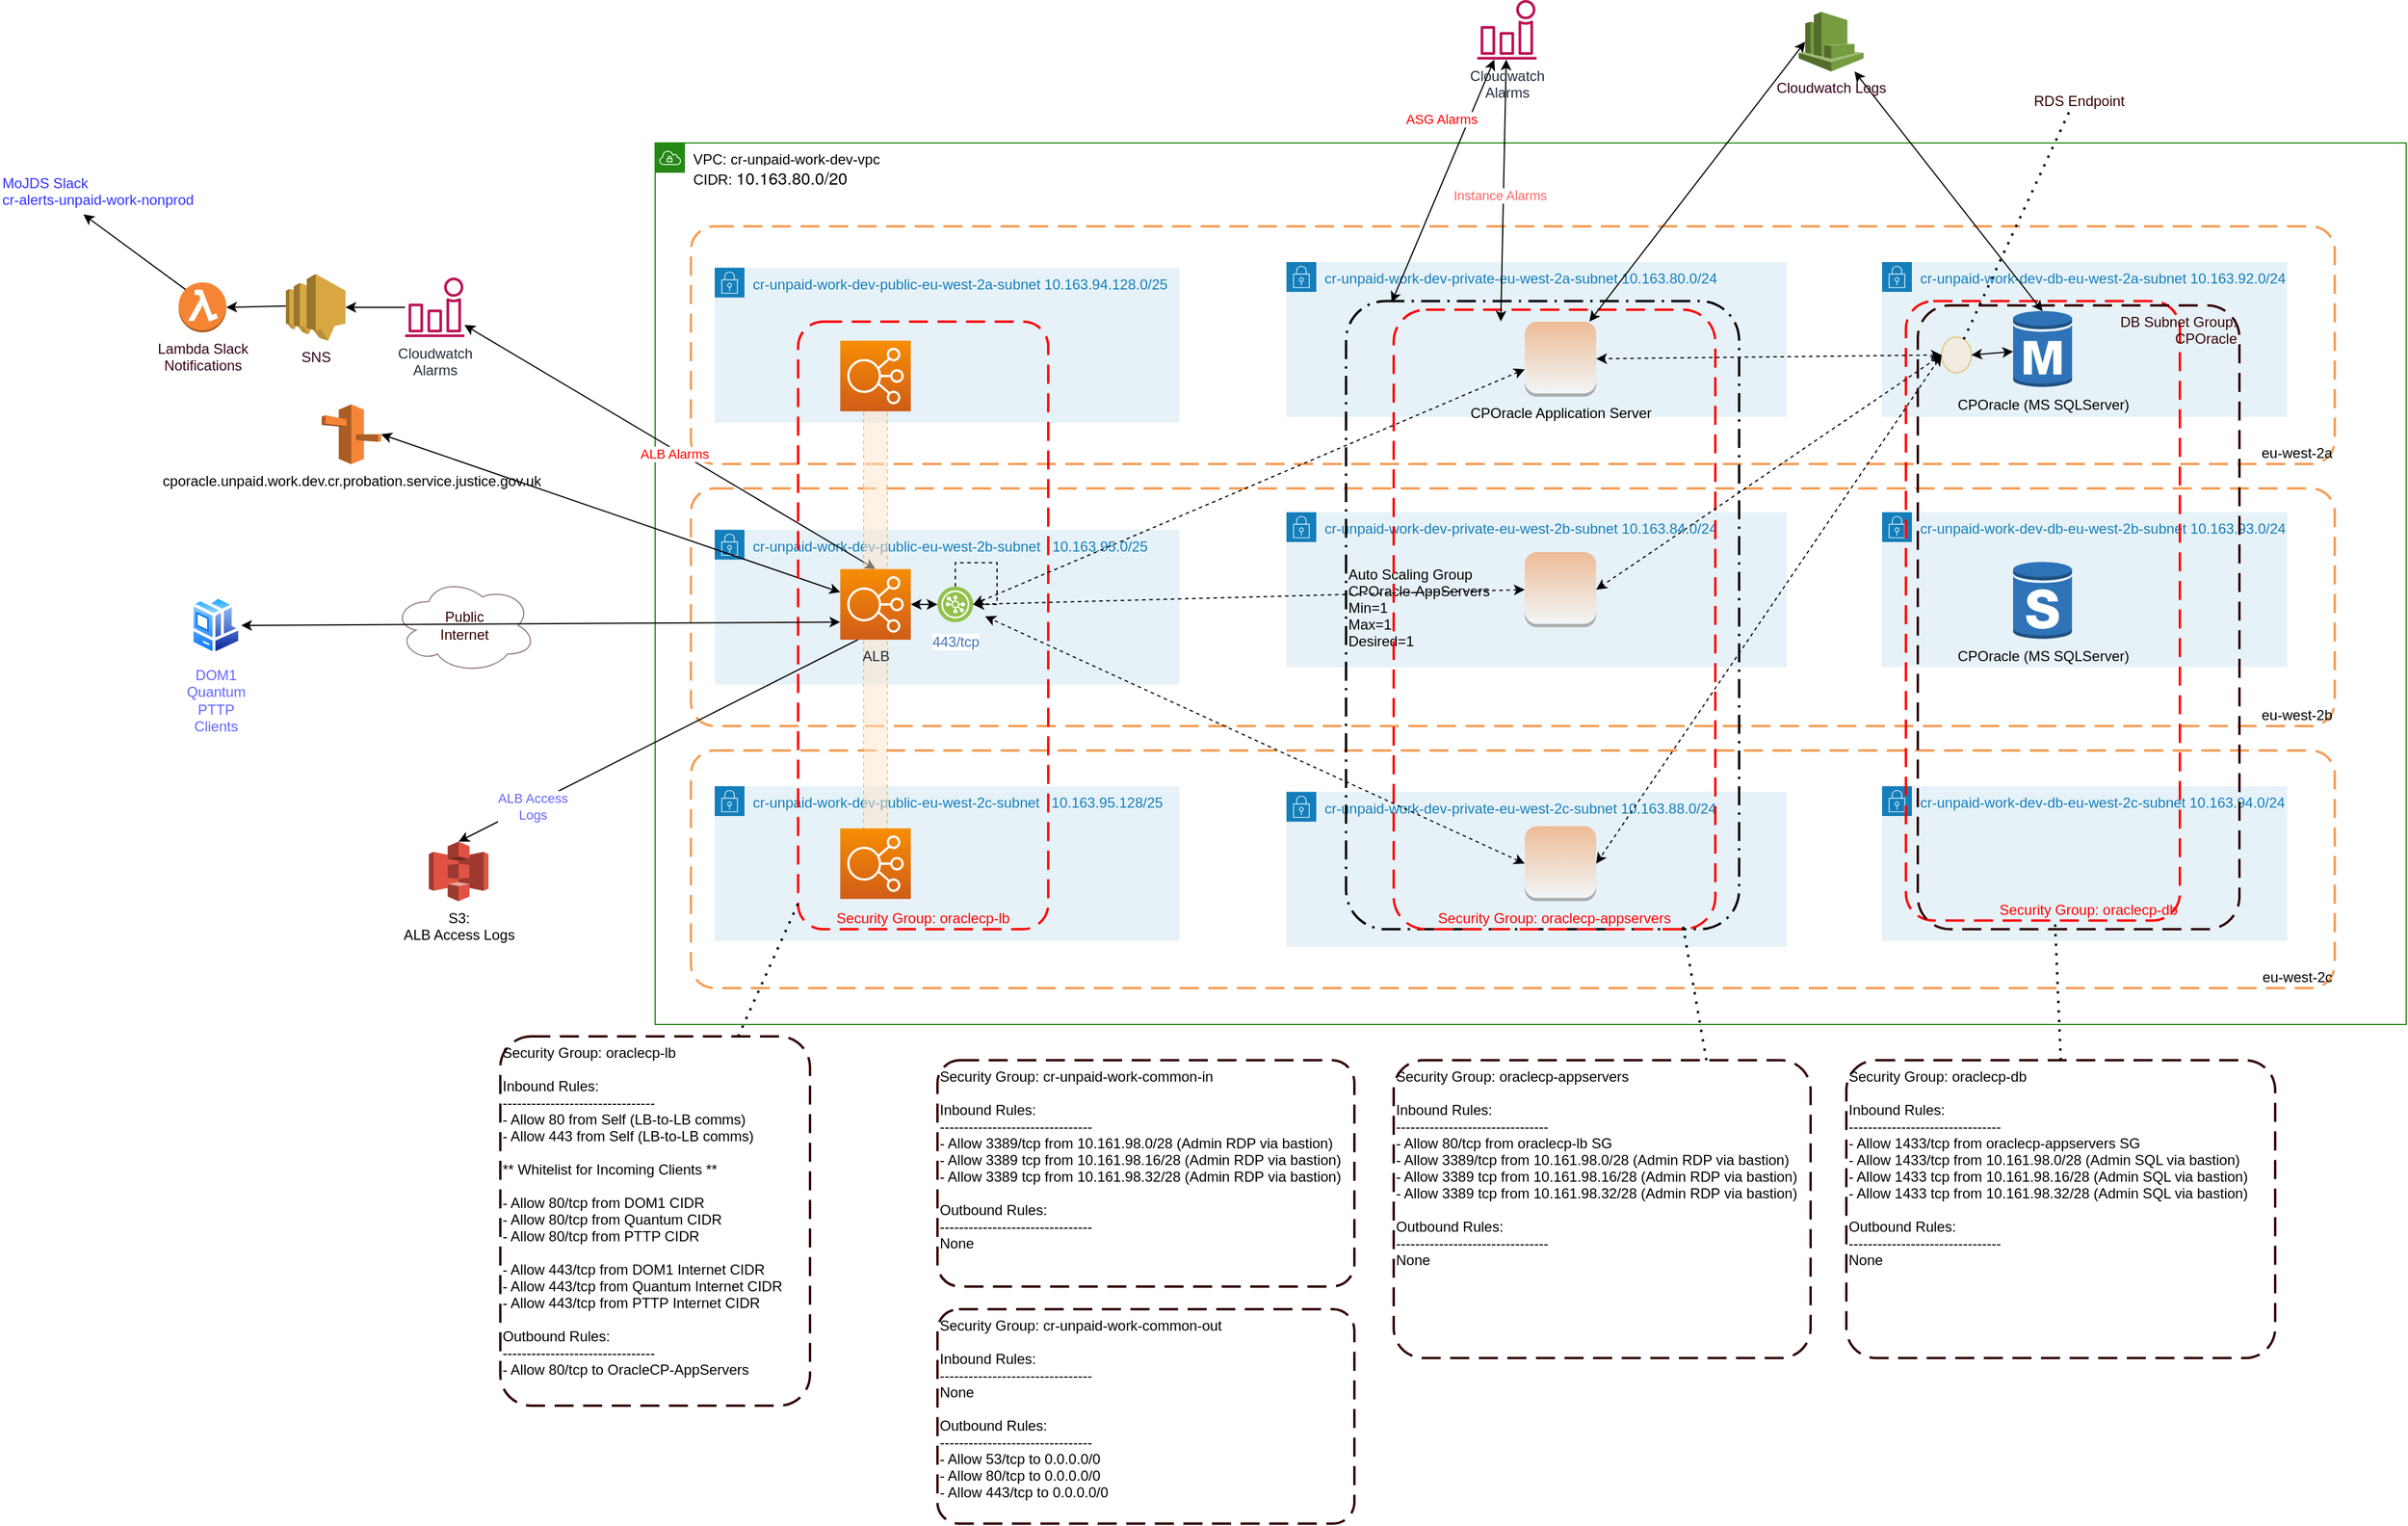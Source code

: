 <mxfile version="14.5.1" type="device"><diagram id="d1ab7348-05c3-a1e3-ca4d-12c340fd6b49" name="Page-1"><mxGraphModel dx="2066" dy="1220" grid="1" gridSize="10" guides="1" tooltips="1" connect="1" arrows="1" fold="1" page="1" pageScale="1" pageWidth="1654" pageHeight="1169" background="#ffffff" math="0" shadow="0"><root><mxCell id="0"/><mxCell id="1" parent="0"/><mxCell id="NKW3kNGqpqoFIjATaPvK-167" value="&lt;font color=&quot;#000000&quot;&gt;VPC: cr-unpaid-work-dev-vpc &lt;br&gt;CIDR:&amp;nbsp;&lt;span style=&quot;font-family: &amp;#34;amazon ember&amp;#34; , &amp;#34;helvetica neue&amp;#34; , &amp;#34;roboto&amp;#34; , &amp;#34;arial&amp;#34; , sans-serif ; font-size: 14px ; background-color: rgb(255 , 255 , 255)&quot;&gt;10.163.80.0/20&lt;/span&gt;&lt;/font&gt;" style="points=[[0,0],[0.25,0],[0.5,0],[0.75,0],[1,0],[1,0.25],[1,0.5],[1,0.75],[1,1],[0.75,1],[0.5,1],[0.25,1],[0,1],[0,0.75],[0,0.5],[0,0.25]];outlineConnect=0;gradientColor=none;html=1;whiteSpace=wrap;fontSize=12;fontStyle=0;shape=mxgraph.aws4.group;grIcon=mxgraph.aws4.group_vpc;strokeColor=#248814;fillColor=none;verticalAlign=top;align=left;spacingLeft=30;fontColor=#AAB7B8;dashed=0;" parent="1" vertex="1"><mxGeometry x="590" y="190" width="1470" height="740" as="geometry"/></mxCell><mxCell id="NKW3kNGqpqoFIjATaPvK-163" value="eu-west-2a" style="rounded=1;arcSize=10;dashed=1;strokeColor=#F59D56;fillColor=none;gradientColor=none;dashPattern=8 4;strokeWidth=2;verticalAlign=bottom;align=right;" parent="1" vertex="1"><mxGeometry x="620" y="260" width="1380" height="199.5" as="geometry"/></mxCell><mxCell id="NKW3kNGqpqoFIjATaPvK-164" value="eu-west-2b" style="rounded=1;arcSize=10;dashed=1;strokeColor=#F59D56;fillColor=none;gradientColor=none;dashPattern=8 4;strokeWidth=2;verticalAlign=bottom;align=right;" parent="1" vertex="1"><mxGeometry x="620" y="480" width="1380" height="199.5" as="geometry"/></mxCell><mxCell id="NKW3kNGqpqoFIjATaPvK-165" value="eu-west-2c" style="rounded=1;arcSize=10;dashed=1;strokeColor=#F59D56;fillColor=none;gradientColor=none;dashPattern=8 4;strokeWidth=2;verticalAlign=bottom;align=right;" parent="1" vertex="1"><mxGeometry x="620" y="700" width="1380" height="199.5" as="geometry"/></mxCell><mxCell id="NKW3kNGqpqoFIjATaPvK-166" value="cr-unpaid-work-dev-private-eu-west-2a-subnet&amp;nbsp;10.163.80.0/24&lt;br&gt;&amp;nbsp;" style="points=[[0,0],[0.25,0],[0.5,0],[0.75,0],[1,0],[1,0.25],[1,0.5],[1,0.75],[1,1],[0.75,1],[0.5,1],[0.25,1],[0,1],[0,0.75],[0,0.5],[0,0.25]];outlineConnect=0;gradientColor=none;html=1;whiteSpace=wrap;fontSize=12;fontStyle=0;shape=mxgraph.aws4.group;grIcon=mxgraph.aws4.group_security_group;grStroke=0;strokeColor=#147EBA;fillColor=#E6F2F8;verticalAlign=top;align=left;spacingLeft=30;fontColor=#147EBA;dashed=0;" parent="1" vertex="1"><mxGeometry x="1120" y="290" width="420" height="130" as="geometry"/></mxCell><mxCell id="NKW3kNGqpqoFIjATaPvK-168" value="cr-unpaid-work-dev-private-eu-west-2b-subnet&amp;nbsp;10.163.84.0/24" style="points=[[0,0],[0.25,0],[0.5,0],[0.75,0],[1,0],[1,0.25],[1,0.5],[1,0.75],[1,1],[0.75,1],[0.5,1],[0.25,1],[0,1],[0,0.75],[0,0.5],[0,0.25]];outlineConnect=0;gradientColor=none;html=1;whiteSpace=wrap;fontSize=12;fontStyle=0;shape=mxgraph.aws4.group;grIcon=mxgraph.aws4.group_security_group;grStroke=0;strokeColor=#147EBA;fillColor=#E6F2F8;verticalAlign=top;align=left;spacingLeft=30;fontColor=#147EBA;dashed=0;" parent="1" vertex="1"><mxGeometry x="1120" y="500" width="420" height="130" as="geometry"/></mxCell><mxCell id="NKW3kNGqpqoFIjATaPvK-169" value="cr-unpaid-work-dev-private-eu-west-2c-subnet&amp;nbsp;10.163.88.0/24" style="points=[[0,0],[0.25,0],[0.5,0],[0.75,0],[1,0],[1,0.25],[1,0.5],[1,0.75],[1,1],[0.75,1],[0.5,1],[0.25,1],[0,1],[0,0.75],[0,0.5],[0,0.25]];outlineConnect=0;gradientColor=none;html=1;whiteSpace=wrap;fontSize=12;fontStyle=0;shape=mxgraph.aws4.group;grIcon=mxgraph.aws4.group_security_group;grStroke=0;strokeColor=#147EBA;fillColor=#E6F2F8;verticalAlign=top;align=left;spacingLeft=30;fontColor=#147EBA;dashed=0;" parent="1" vertex="1"><mxGeometry x="1120" y="734.75" width="420" height="130" as="geometry"/></mxCell><mxCell id="NKW3kNGqpqoFIjATaPvK-170" value="cr-unpaid-work-dev-db-eu-west-2c-subnet&amp;nbsp;10.163.94.0/24" style="points=[[0,0],[0.25,0],[0.5,0],[0.75,0],[1,0],[1,0.25],[1,0.5],[1,0.75],[1,1],[0.75,1],[0.5,1],[0.25,1],[0,1],[0,0.75],[0,0.5],[0,0.25]];outlineConnect=0;gradientColor=none;html=1;whiteSpace=wrap;fontSize=12;fontStyle=0;shape=mxgraph.aws4.group;grIcon=mxgraph.aws4.group_security_group;grStroke=0;strokeColor=#147EBA;fillColor=#E6F2F8;verticalAlign=top;align=left;spacingLeft=30;fontColor=#147EBA;dashed=0;" parent="1" vertex="1"><mxGeometry x="1620" y="730" width="340" height="130" as="geometry"/></mxCell><mxCell id="NKW3kNGqpqoFIjATaPvK-171" value="cr-unpaid-work-dev-db-eu-west-2b-subnet 10.163.93.0/24" style="points=[[0,0],[0.25,0],[0.5,0],[0.75,0],[1,0],[1,0.25],[1,0.5],[1,0.75],[1,1],[0.75,1],[0.5,1],[0.25,1],[0,1],[0,0.75],[0,0.5],[0,0.25]];outlineConnect=0;gradientColor=none;html=1;whiteSpace=wrap;fontSize=12;fontStyle=0;shape=mxgraph.aws4.group;grIcon=mxgraph.aws4.group_security_group;grStroke=0;strokeColor=#147EBA;fillColor=#E6F2F8;verticalAlign=top;align=left;spacingLeft=30;fontColor=#147EBA;dashed=0;" parent="1" vertex="1"><mxGeometry x="1620" y="500" width="340" height="130" as="geometry"/></mxCell><mxCell id="NKW3kNGqpqoFIjATaPvK-172" value="cr-unpaid-work-dev-db-eu-west-2a-subnet 10.163.92.0/24" style="points=[[0,0],[0.25,0],[0.5,0],[0.75,0],[1,0],[1,0.25],[1,0.5],[1,0.75],[1,1],[0.75,1],[0.5,1],[0.25,1],[0,1],[0,0.75],[0,0.5],[0,0.25]];outlineConnect=0;gradientColor=none;html=1;whiteSpace=wrap;fontSize=12;fontStyle=0;shape=mxgraph.aws4.group;grIcon=mxgraph.aws4.group_security_group;grStroke=0;strokeColor=#147EBA;fillColor=#E6F2F8;verticalAlign=top;align=left;spacingLeft=30;fontColor=#147EBA;dashed=0;" parent="1" vertex="1"><mxGeometry x="1620" y="290" width="340" height="130" as="geometry"/></mxCell><mxCell id="NKW3kNGqpqoFIjATaPvK-174" value="Cloudwatch&lt;br&gt;Alarms" style="outlineConnect=0;fontColor=#232F3E;gradientColor=none;fillColor=#BC1356;strokeColor=none;dashed=0;verticalLabelPosition=bottom;verticalAlign=top;align=center;html=1;fontSize=12;fontStyle=0;aspect=fixed;pointerEvents=1;shape=mxgraph.aws4.alarm;" parent="1" vertex="1"><mxGeometry x="380" y="303" width="50" height="50" as="geometry"/></mxCell><mxCell id="NKW3kNGqpqoFIjATaPvK-175" value="cporacle.unpaid.work.dev.cr.probation.service.justice.gov.uk" style="outlineConnect=0;dashed=0;verticalLabelPosition=bottom;verticalAlign=top;align=center;html=1;shape=mxgraph.aws3.route_53;fillColor=#F58536;gradientColor=none;" parent="1" vertex="1"><mxGeometry x="310" y="409.5" width="50" height="50.13" as="geometry"/></mxCell><mxCell id="NKW3kNGqpqoFIjATaPvK-176" value="S3:&lt;br&gt;ALB Access Logs" style="outlineConnect=0;dashed=0;verticalLabelPosition=bottom;verticalAlign=top;align=center;html=1;shape=mxgraph.aws3.s3;fillColor=#E05243;gradientColor=none;" parent="1" vertex="1"><mxGeometry x="400" y="776.5" width="50" height="50" as="geometry"/></mxCell><mxCell id="NKW3kNGqpqoFIjATaPvK-180" value="Auto Scaling Group&#10;CPOracle-AppServers&#10;Min=1&#10;Max=1&#10;Desired=1&#10;" style="rounded=1;arcSize=10;dashed=1;fillColor=none;gradientColor=none;dashPattern=8 3 1 3;strokeWidth=2;verticalAlign=middle;align=left;" parent="1" vertex="1"><mxGeometry x="1170" y="322.75" width="330" height="527.25" as="geometry"/></mxCell><mxCell id="NKW3kNGqpqoFIjATaPvK-183" value="Security Group: oraclecp-appservers" style="rounded=1;arcSize=10;dashed=1;strokeColor=#ff0000;fillColor=none;gradientColor=none;dashPattern=8 4;strokeWidth=2;fontColor=#FF0000;verticalAlign=bottom;align=center;" parent="1" vertex="1"><mxGeometry x="1210" y="330" width="270" height="520" as="geometry"/></mxCell><mxCell id="NKW3kNGqpqoFIjATaPvK-195" value="" style="endArrow=classic;startArrow=classic;html=1;fontColor=#FF0000;entryX=0.1;entryY=0.5;entryDx=0;entryDy=0;entryPerimeter=0;" parent="1" source="fAg4yWH4Xi-OqvB8BSlQ-16" target="fAg4yWH4Xi-OqvB8BSlQ-18" edge="1"><mxGeometry width="50" height="50" relative="1" as="geometry"><mxPoint x="1069.625" y="545.37" as="sourcePoint"/><mxPoint x="946.653" y="418" as="targetPoint"/></mxGeometry></mxCell><mxCell id="NKW3kNGqpqoFIjATaPvK-201" value="SNS" style="outlineConnect=0;dashed=0;verticalLabelPosition=bottom;verticalAlign=top;align=center;html=1;shape=mxgraph.aws3.sns;fillColor=#D9A741;gradientColor=none;fontColor=#33001A;" parent="1" vertex="1"><mxGeometry x="280" y="300" width="50" height="56" as="geometry"/></mxCell><mxCell id="NKW3kNGqpqoFIjATaPvK-202" value="" style="endArrow=classic;html=1;fontColor=#33001A;entryX=1;entryY=0.5;entryDx=0;entryDy=0;entryPerimeter=0;" parent="1" source="NKW3kNGqpqoFIjATaPvK-174" target="NKW3kNGqpqoFIjATaPvK-201" edge="1"><mxGeometry width="50" height="50" relative="1" as="geometry"><mxPoint x="-20" y="370" as="sourcePoint"/><mxPoint x="30" y="320" as="targetPoint"/></mxGeometry></mxCell><mxCell id="NKW3kNGqpqoFIjATaPvK-204" value="Lambda Slack &lt;br&gt;Notifications" style="outlineConnect=0;dashed=0;verticalLabelPosition=bottom;verticalAlign=top;align=center;html=1;shape=mxgraph.aws3.lambda_function;fillColor=#F58534;gradientColor=none;fontColor=#33001A;" parent="1" vertex="1"><mxGeometry x="190" y="307" width="40" height="42" as="geometry"/></mxCell><mxCell id="NKW3kNGqpqoFIjATaPvK-205" value="" style="endArrow=classic;html=1;fontColor=#33001A;entryX=1;entryY=0.5;entryDx=0;entryDy=0;entryPerimeter=0;exitX=0;exitY=0.48;exitDx=0;exitDy=0;exitPerimeter=0;" parent="1" source="NKW3kNGqpqoFIjATaPvK-201" target="NKW3kNGqpqoFIjATaPvK-204" edge="1"><mxGeometry width="50" height="50" relative="1" as="geometry"><mxPoint x="-70" y="440" as="sourcePoint"/><mxPoint x="-20" y="390" as="targetPoint"/></mxGeometry></mxCell><mxCell id="NKW3kNGqpqoFIjATaPvK-207" value="" style="endArrow=classic;startArrow=classic;html=1;fontColor=#FF0000;exitX=0.333;exitY=0.019;exitDx=0;exitDy=0;exitPerimeter=0;" parent="1" edge="1" target="fAg4yWH4Xi-OqvB8BSlQ-7" source="NKW3kNGqpqoFIjATaPvK-183"><mxGeometry width="50" height="50" relative="1" as="geometry"><mxPoint x="1320" y="380" as="sourcePoint"/><mxPoint x="920" y="380" as="targetPoint"/></mxGeometry></mxCell><mxCell id="NKW3kNGqpqoFIjATaPvK-208" value="Instance Alarms" style="edgeLabel;html=1;align=center;verticalAlign=middle;resizable=0;points=[];fontColor=#FF6666;" parent="NKW3kNGqpqoFIjATaPvK-207" vertex="1" connectable="0"><mxGeometry x="-0.03" y="3" relative="1" as="geometry"><mxPoint as="offset"/></mxGeometry></mxCell><mxCell id="NKW3kNGqpqoFIjATaPvK-213" value="Security Group: oraclecp-db" style="rounded=1;arcSize=10;dashed=1;strokeColor=#ff0000;fillColor=none;gradientColor=none;dashPattern=8 4;strokeWidth=2;fontColor=#FF0000;verticalAlign=bottom;align=right;" parent="1" vertex="1"><mxGeometry x="1640" y="322.75" width="230" height="520" as="geometry"/></mxCell><mxCell id="NKW3kNGqpqoFIjATaPvK-214" value="DB Subnet Group:&#10;CPOracle" style="rounded=1;arcSize=10;dashed=1;fillColor=none;gradientColor=none;dashPattern=8 4;strokeWidth=2;verticalAlign=top;align=right;strokeColor=#330000;fontColor=#330000;" parent="1" vertex="1"><mxGeometry x="1650" y="326.38" width="270" height="523.62" as="geometry"/></mxCell><mxCell id="NKW3kNGqpqoFIjATaPvK-215" value="DOM1&lt;br&gt;Quantum&lt;br&gt;PTTP&lt;br&gt;Clients" style="aspect=fixed;perimeter=ellipsePerimeter;html=1;align=center;shadow=0;dashed=0;spacingTop=3;image;image=img/lib/active_directory/workstation_client.svg;fontColor=#6666FF;" parent="1" vertex="1"><mxGeometry x="200" y="570" width="42.5" height="50" as="geometry"/></mxCell><mxCell id="NKW3kNGqpqoFIjATaPvK-217" value="Security Group: oraclecp-lb&#10;&#10;Inbound Rules:&#10;--------------------------------&#10;- Allow 80 from Self (LB-to-LB comms)&#10;- Allow 443 from Self (LB-to-LB comms)&#10;&#10;** Whitelist for Incoming Clients **&#10;&#10;- Allow 80/tcp from DOM1 CIDR&#10;- Allow 80/tcp from Quantum CIDR&#10;- Allow 80/tcp from PTTP CIDR&#10;&#10;- Allow 443/tcp from DOM1 Internet CIDR&#10;- Allow 443/tcp from Quantum Internet CIDR&#10;- Allow 443/tcp from PTTP Internet CIDR&#10;&#10;Outbound Rules:&#10;--------------------------------&#10;- Allow 80/tcp to OracleCP-AppServers" style="rounded=1;arcSize=10;dashed=1;fillColor=none;gradientColor=none;dashPattern=8 4;strokeWidth=2;verticalAlign=top;strokeColor=#330000;align=left;" parent="1" vertex="1"><mxGeometry x="460" y="940" width="260" height="310" as="geometry"/></mxCell><mxCell id="NKW3kNGqpqoFIjATaPvK-218" value="Security Group: oraclecp-appservers&#10;&#10;Inbound Rules:&#10;--------------------------------&#10;- Allow 80/tcp from oraclecp-lb SG&#10;- Allow 3389/tcp from 10.161.98.0/28 (Admin RDP via bastion)&#10;- Allow 3389 tcp from 10.161.98.16/28 (Admin RDP via bastion)&#10;- Allow 3389 tcp from 10.161.98.32/28 (Admin RDP via bastion)&#10;&#10;Outbound Rules:&#10;--------------------------------&#10;None" style="rounded=1;arcSize=10;dashed=1;fillColor=none;gradientColor=none;dashPattern=8 4;strokeWidth=2;verticalAlign=top;strokeColor=#330000;align=left;" parent="1" vertex="1"><mxGeometry x="1210" y="960" width="350" height="250" as="geometry"/></mxCell><mxCell id="NKW3kNGqpqoFIjATaPvK-219" value="Security Group: oraclecp-db&#10;&#10;Inbound Rules:&#10;--------------------------------&#10;- Allow 1433/tcp from oraclecp-appservers SG&#10;- Allow 1433/tcp from 10.161.98.0/28 (Admin SQL via bastion)&#10;- Allow 1433 tcp from 10.161.98.16/28 (Admin SQL via bastion)&#10;- Allow 1433 tcp from 10.161.98.32/28 (Admin SQL via bastion)&#10;&#10;Outbound Rules:&#10;--------------------------------&#10;None" style="rounded=1;arcSize=10;dashed=1;fillColor=none;gradientColor=none;dashPattern=8 4;strokeWidth=2;verticalAlign=top;strokeColor=#330000;align=left;" parent="1" vertex="1"><mxGeometry x="1590" y="960" width="360" height="250" as="geometry"/></mxCell><mxCell id="NKW3kNGqpqoFIjATaPvK-221" value="" style="endArrow=none;dashed=1;html=1;dashPattern=1 3;strokeWidth=2;fontColor=#000000;entryX=0.9;entryY=0.996;entryDx=0;entryDy=0;exitX=0.75;exitY=0;exitDx=0;exitDy=0;entryPerimeter=0;" parent="1" source="NKW3kNGqpqoFIjATaPvK-218" target="NKW3kNGqpqoFIjATaPvK-183" edge="1"><mxGeometry width="50" height="50" relative="1" as="geometry"><mxPoint x="1067.284" y="970" as="sourcePoint"/><mxPoint x="1070" y="860" as="targetPoint"/></mxGeometry></mxCell><mxCell id="NKW3kNGqpqoFIjATaPvK-222" value="" style="endArrow=none;dashed=1;html=1;dashPattern=1 3;strokeWidth=2;fontColor=#000000;entryX=0.544;entryY=0.999;entryDx=0;entryDy=0;exitX=0.5;exitY=0;exitDx=0;exitDy=0;entryPerimeter=0;" parent="1" source="NKW3kNGqpqoFIjATaPvK-219" target="NKW3kNGqpqoFIjATaPvK-213" edge="1"><mxGeometry width="50" height="50" relative="1" as="geometry"><mxPoint x="1442.5" y="970" as="sourcePoint"/><mxPoint x="1460" y="860" as="targetPoint"/></mxGeometry></mxCell><mxCell id="NKW3kNGqpqoFIjATaPvK-223" value="" style="endArrow=classic;startArrow=classic;html=1;fontColor=#FF0000;exitX=0.5;exitY=0.02;exitDx=0;exitDy=0;exitPerimeter=0;" parent="1" source="NKW3kNGqpqoFIjATaPvK-177" target="fAg4yWH4Xi-OqvB8BSlQ-18" edge="1"><mxGeometry width="50" height="50" relative="1" as="geometry"><mxPoint x="1329.92" y="390.96" as="sourcePoint"/><mxPoint x="862" y="224.683" as="targetPoint"/></mxGeometry></mxCell><mxCell id="NKW3kNGqpqoFIjATaPvK-226" value="Security Group: cr-unpaid-work-common-in&#10;&#10;Inbound Rules:&#10;--------------------------------&#10;- Allow 3389/tcp from 10.161.98.0/28 (Admin RDP via bastion)&#10;- Allow 3389 tcp from 10.161.98.16/28 (Admin RDP via bastion)&#10;- Allow 3389 tcp from 10.161.98.32/28 (Admin RDP via bastion)&#10;&#10;Outbound Rules:&#10;--------------------------------&#10;None" style="rounded=1;arcSize=10;dashed=1;fillColor=none;gradientColor=none;dashPattern=8 4;strokeWidth=2;verticalAlign=top;strokeColor=#330000;align=left;" parent="1" vertex="1"><mxGeometry x="827" y="960" width="350" height="190" as="geometry"/></mxCell><mxCell id="NKW3kNGqpqoFIjATaPvK-227" value="Security Group: cr-unpaid-work-common-out&#10;&#10;Inbound Rules:&#10;--------------------------------&#10;None&#10;&#10;Outbound Rules:&#10;--------------------------------&#10;- Allow 53/tcp to 0.0.0.0/0&#10;- Allow 80/tcp to 0.0.0.0/0&#10;- Allow 443/tcp to 0.0.0.0/0" style="rounded=1;arcSize=10;dashed=1;fillColor=none;gradientColor=none;dashPattern=8 4;strokeWidth=2;verticalAlign=top;strokeColor=#330000;align=left;" parent="1" vertex="1"><mxGeometry x="827" y="1169" width="350" height="180" as="geometry"/></mxCell><mxCell id="NKW3kNGqpqoFIjATaPvK-228" value="MoJDS Slack &#10;cr-alerts-unpaid-work-nonprod" style="shape=image;imageAspect=0;aspect=fixed;verticalLabelPosition=bottom;verticalAlign=top;strokeColor=#330000;fontColor=#3333FF;align=left;image=https://cdn.mos.cms.futurecdn.net/SDDw7CnuoUGax6x9mTo7dd.jpg;" parent="1" vertex="1"><mxGeometry x="40" y="165.08" width="79.73" height="44.92" as="geometry"/></mxCell><mxCell id="NKW3kNGqpqoFIjATaPvK-229" value="" style="endArrow=classic;html=1;fontColor=#33001A;exitX=0.145;exitY=0.145;exitDx=0;exitDy=0;exitPerimeter=0;" parent="1" source="NKW3kNGqpqoFIjATaPvK-204" edge="1"><mxGeometry width="50" height="50" relative="1" as="geometry"><mxPoint x="290" y="336.88" as="sourcePoint"/><mxPoint x="110" y="250" as="targetPoint"/></mxGeometry></mxCell><mxCell id="fAg4yWH4Xi-OqvB8BSlQ-1" value="cr-unpaid-work-dev-public-eu-west-2a-subnet&amp;nbsp;10.163.94.128.0/25&lt;br&gt;&amp;nbsp;" style="points=[[0,0],[0.25,0],[0.5,0],[0.75,0],[1,0],[1,0.25],[1,0.5],[1,0.75],[1,1],[0.75,1],[0.5,1],[0.25,1],[0,1],[0,0.75],[0,0.5],[0,0.25]];outlineConnect=0;gradientColor=none;html=1;whiteSpace=wrap;fontSize=12;fontStyle=0;shape=mxgraph.aws4.group;grIcon=mxgraph.aws4.group_security_group;grStroke=0;strokeColor=#147EBA;fillColor=#E6F2F8;verticalAlign=top;align=left;spacingLeft=30;fontColor=#147EBA;dashed=0;" vertex="1" parent="1"><mxGeometry x="640" y="294.75" width="390" height="130" as="geometry"/></mxCell><mxCell id="fAg4yWH4Xi-OqvB8BSlQ-2" value="cr-unpaid-work-dev-public-eu-west-2b-subnet&amp;nbsp; &amp;nbsp;10.163.95.0/25" style="points=[[0,0],[0.25,0],[0.5,0],[0.75,0],[1,0],[1,0.25],[1,0.5],[1,0.75],[1,1],[0.75,1],[0.5,1],[0.25,1],[0,1],[0,0.75],[0,0.5],[0,0.25]];outlineConnect=0;gradientColor=none;html=1;whiteSpace=wrap;fontSize=12;fontStyle=0;shape=mxgraph.aws4.group;grIcon=mxgraph.aws4.group_security_group;grStroke=0;strokeColor=#147EBA;fillColor=#E6F2F8;verticalAlign=top;align=left;spacingLeft=30;fontColor=#147EBA;dashed=0;" vertex="1" parent="1"><mxGeometry x="640" y="514.75" width="390" height="130" as="geometry"/></mxCell><mxCell id="fAg4yWH4Xi-OqvB8BSlQ-3" value="cr-unpaid-work-dev-public-eu-west-2c-subnet&amp;nbsp; &amp;nbsp;10.163.95.128/25" style="points=[[0,0],[0.25,0],[0.5,0],[0.75,0],[1,0],[1,0.25],[1,0.5],[1,0.75],[1,1],[0.75,1],[0.5,1],[0.25,1],[0,1],[0,0.75],[0,0.5],[0,0.25]];outlineConnect=0;gradientColor=none;html=1;whiteSpace=wrap;fontSize=12;fontStyle=0;shape=mxgraph.aws4.group;grIcon=mxgraph.aws4.group_security_group;grStroke=0;strokeColor=#147EBA;fillColor=#E6F2F8;verticalAlign=top;align=left;spacingLeft=30;fontColor=#147EBA;dashed=0;" vertex="1" parent="1"><mxGeometry x="640" y="730" width="390" height="130" as="geometry"/></mxCell><mxCell id="NKW3kNGqpqoFIjATaPvK-190" value="" style="endArrow=classic;startArrow=classic;html=1;fontColor=#FF0000;entryX=1;entryY=0.5;entryDx=0;entryDy=0;entryPerimeter=0;" parent="1" source="NKW3kNGqpqoFIjATaPvK-173" target="NKW3kNGqpqoFIjATaPvK-175" edge="1"><mxGeometry width="50" height="50" relative="1" as="geometry"><mxPoint x="1120" y="575" as="sourcePoint"/><mxPoint x="1099.25" y="574.995" as="targetPoint"/></mxGeometry></mxCell><mxCell id="NKW3kNGqpqoFIjATaPvK-211" value="Security Group: oraclecp-lb" style="rounded=1;arcSize=10;dashed=1;strokeColor=#ff0000;fillColor=none;gradientColor=none;dashPattern=8 4;strokeWidth=2;fontColor=#FF0000;verticalAlign=bottom;" parent="1" vertex="1"><mxGeometry x="710" y="340" width="210" height="510" as="geometry"/></mxCell><mxCell id="NKW3kNGqpqoFIjATaPvK-193" value="" style="endArrow=classic;startArrow=classic;html=1;fontColor=#FF0000;exitX=0.5;exitY=0;exitDx=0;exitDy=0;exitPerimeter=0;" parent="1" source="NKW3kNGqpqoFIjATaPvK-173" target="NKW3kNGqpqoFIjATaPvK-174" edge="1"><mxGeometry width="50" height="50" relative="1" as="geometry"><mxPoint x="1248.067" y="383.893" as="sourcePoint"/><mxPoint x="947.932" y="344.155" as="targetPoint"/></mxGeometry></mxCell><mxCell id="NKW3kNGqpqoFIjATaPvK-194" value="ALB Alarms" style="edgeLabel;html=1;align=center;verticalAlign=middle;resizable=0;points=[];fontColor=#FF0000;" parent="NKW3kNGqpqoFIjATaPvK-193" vertex="1" connectable="0"><mxGeometry x="-0.03" y="3" relative="1" as="geometry"><mxPoint as="offset"/></mxGeometry></mxCell><mxCell id="NKW3kNGqpqoFIjATaPvK-185" value="" style="endArrow=classic;startArrow=classic;html=1;fontColor=#FF0000;entryX=1;entryY=0.5;entryDx=0;entryDy=0;entryPerimeter=0;exitX=0;exitY=0.5;exitDx=0;exitDy=0;" parent="1" source="NKW3kNGqpqoFIjATaPvK-188" target="NKW3kNGqpqoFIjATaPvK-173" edge="1"><mxGeometry width="50" height="50" relative="1" as="geometry"><mxPoint x="620" y="780" as="sourcePoint"/><mxPoint x="670" y="730" as="targetPoint"/></mxGeometry></mxCell><mxCell id="NKW3kNGqpqoFIjATaPvK-188" value="443/tcp" style="aspect=fixed;perimeter=ellipsePerimeter;html=1;align=center;shadow=0;dashed=0;fontColor=#4277BB;labelBackgroundColor=#ffffff;fontSize=12;spacingTop=3;image;image=img/lib/ibm/vpc/LoadBalancerListener.svg;" parent="1" vertex="1"><mxGeometry x="827" y="562.38" width="30" height="30" as="geometry"/></mxCell><mxCell id="NKW3kNGqpqoFIjATaPvK-189" value="" style="endArrow=classic;startArrow=classic;html=1;fontColor=#FF0000;entryX=1;entryY=0.5;entryDx=0;entryDy=0;entryPerimeter=0;dashed=1;" parent="1" target="NKW3kNGqpqoFIjATaPvK-188" edge="1"><mxGeometry width="50" height="50" relative="1" as="geometry"><mxPoint x="1320" y="380" as="sourcePoint"/><mxPoint x="1089.25" y="564.995" as="targetPoint"/></mxGeometry></mxCell><mxCell id="NKW3kNGqpqoFIjATaPvK-209" value="" style="endArrow=classic;html=1;entryX=0.5;entryY=0;entryDx=0;entryDy=0;entryPerimeter=0;exitX=0.25;exitY=1;exitDx=0;exitDy=0;exitPerimeter=0;fontColor=#6666FF;" parent="1" source="NKW3kNGqpqoFIjATaPvK-173" target="NKW3kNGqpqoFIjATaPvK-176" edge="1"><mxGeometry width="50" height="50" relative="1" as="geometry"><mxPoint x="870.044" y="388" as="sourcePoint"/><mxPoint x="820" y="388" as="targetPoint"/></mxGeometry></mxCell><mxCell id="NKW3kNGqpqoFIjATaPvK-212" value="ALB Access&lt;br&gt;Logs" style="edgeLabel;html=1;align=center;verticalAlign=middle;resizable=0;points=[];fontColor=#6666FF;" parent="NKW3kNGqpqoFIjATaPvK-209" vertex="1" connectable="0"><mxGeometry x="0.635" y="1" relative="1" as="geometry"><mxPoint as="offset"/></mxGeometry></mxCell><mxCell id="NKW3kNGqpqoFIjATaPvK-191" value="" style="endArrow=classic;startArrow=classic;html=1;fontColor=#FF0000;exitX=0.116;exitY=0.002;exitDx=0;exitDy=0;exitPerimeter=0;" parent="1" source="NKW3kNGqpqoFIjATaPvK-180" edge="1" target="fAg4yWH4Xi-OqvB8BSlQ-7"><mxGeometry width="50" height="50" relative="1" as="geometry"><mxPoint x="1180" y="365" as="sourcePoint"/><mxPoint x="920" y="360" as="targetPoint"/></mxGeometry></mxCell><mxCell id="NKW3kNGqpqoFIjATaPvK-192" value="ASG Alarms" style="edgeLabel;html=1;align=center;verticalAlign=middle;resizable=0;points=[];fontColor=#FF0000;" parent="NKW3kNGqpqoFIjATaPvK-191" vertex="1" connectable="0"><mxGeometry x="-0.03" y="3" relative="1" as="geometry"><mxPoint x="2.82" y="-54.08" as="offset"/></mxGeometry></mxCell><mxCell id="fAg4yWH4Xi-OqvB8BSlQ-7" value="Cloudwatch&lt;br&gt;Alarms" style="outlineConnect=0;fontColor=#232F3E;gradientColor=none;fillColor=#BC1356;strokeColor=none;dashed=0;verticalLabelPosition=bottom;verticalAlign=top;align=center;html=1;fontSize=12;fontStyle=0;aspect=fixed;pointerEvents=1;shape=mxgraph.aws4.alarm;" vertex="1" parent="1"><mxGeometry x="1280" y="70" width="50" height="50" as="geometry"/></mxCell><mxCell id="fAg4yWH4Xi-OqvB8BSlQ-11" value="" style="outlineConnect=0;dashed=0;verticalLabelPosition=bottom;verticalAlign=top;align=center;html=1;shape=mxgraph.aws3.instance;fillColor=#F58534;strokeColor=#330000;fontColor=#3333FF;gradientColor=#ffffff;opacity=50;" vertex="1" parent="1"><mxGeometry x="1320" y="533.5" width="60" height="63" as="geometry"/></mxCell><mxCell id="fAg4yWH4Xi-OqvB8BSlQ-12" value="" style="outlineConnect=0;dashed=0;verticalLabelPosition=bottom;verticalAlign=top;align=center;html=1;shape=mxgraph.aws3.instance;fillColor=#F58534;strokeColor=#330000;fontColor=#3333FF;gradientColor=#ffffff;opacity=50;" vertex="1" parent="1"><mxGeometry x="1320" y="763.5" width="60" height="63" as="geometry"/></mxCell><mxCell id="fAg4yWH4Xi-OqvB8BSlQ-13" value="" style="endArrow=classic;startArrow=classic;html=1;fontColor=#FF0000;entryX=1;entryY=0.5;entryDx=0;entryDy=0;exitX=0;exitY=0.5;exitDx=0;exitDy=0;exitPerimeter=0;dashed=1;" edge="1" parent="1" source="fAg4yWH4Xi-OqvB8BSlQ-11" target="NKW3kNGqpqoFIjATaPvK-188"><mxGeometry width="50" height="50" relative="1" as="geometry"><mxPoint x="1330" y="390" as="sourcePoint"/><mxPoint x="867" y="587.38" as="targetPoint"/></mxGeometry></mxCell><mxCell id="fAg4yWH4Xi-OqvB8BSlQ-14" value="" style="endArrow=classic;startArrow=classic;html=1;fontColor=#FF0000;entryX=1;entryY=0.5;entryDx=0;entryDy=0;exitX=0;exitY=0.5;exitDx=0;exitDy=0;exitPerimeter=0;dashed=1;" edge="1" parent="1" source="fAg4yWH4Xi-OqvB8BSlQ-12"><mxGeometry width="50" height="50" relative="1" as="geometry"><mxPoint x="1330" y="575" as="sourcePoint"/><mxPoint x="867" y="587.38" as="targetPoint"/></mxGeometry></mxCell><mxCell id="fAg4yWH4Xi-OqvB8BSlQ-15" style="edgeStyle=orthogonalEdgeStyle;rounded=0;orthogonalLoop=1;jettySize=auto;html=1;entryX=1;entryY=0.5;entryDx=0;entryDy=0;dashed=1;fontColor=#3333FF;" edge="1" parent="1" source="NKW3kNGqpqoFIjATaPvK-188" target="NKW3kNGqpqoFIjATaPvK-188"><mxGeometry relative="1" as="geometry"/></mxCell><mxCell id="fAg4yWH4Xi-OqvB8BSlQ-16" value="&lt;span style=&quot;color: rgb(0 , 0 , 0)&quot;&gt;CPOracle Application Server&lt;/span&gt;" style="outlineConnect=0;dashed=0;verticalLabelPosition=bottom;verticalAlign=top;align=center;html=1;shape=mxgraph.aws3.instance;fillColor=#F58534;strokeColor=#330000;fontColor=#3333FF;gradientColor=#ffffff;opacity=50;" vertex="1" parent="1"><mxGeometry x="1320" y="340" width="60" height="63" as="geometry"/></mxCell><mxCell id="NKW3kNGqpqoFIjATaPvK-177" value="CPOracle (MS SQLServer)" style="outlineConnect=0;dashed=0;verticalLabelPosition=bottom;verticalAlign=top;align=center;html=1;shape=mxgraph.aws3.rds_db_instance;fillColor=#2E73B8;gradientColor=none;" parent="1" vertex="1"><mxGeometry x="1730" y="330" width="49.5" height="66" as="geometry"/></mxCell><mxCell id="fAg4yWH4Xi-OqvB8BSlQ-18" value="Cloudwatch Logs" style="outlineConnect=0;dashed=0;verticalLabelPosition=bottom;verticalAlign=top;align=center;html=1;shape=mxgraph.aws3.cloudwatch;fillColor=#759C3E;gradientColor=none;fontColor=#33001A;" vertex="1" parent="1"><mxGeometry x="1550" y="80" width="54.5" height="50" as="geometry"/></mxCell><mxCell id="fAg4yWH4Xi-OqvB8BSlQ-20" value="" style="endArrow=classic;startArrow=classic;html=1;fontColor=#FF0000;dashed=1;exitX=0;exitY=0.5;exitDx=0;exitDy=0;" edge="1" parent="1" source="fAg4yWH4Xi-OqvB8BSlQ-23" target="fAg4yWH4Xi-OqvB8BSlQ-16"><mxGeometry width="50" height="50" relative="1" as="geometry"><mxPoint x="1330" y="390" as="sourcePoint"/><mxPoint x="867" y="587.38" as="targetPoint"/></mxGeometry></mxCell><mxCell id="fAg4yWH4Xi-OqvB8BSlQ-21" value="" style="endArrow=classic;startArrow=classic;html=1;fontColor=#FF0000;dashed=1;entryX=1;entryY=0.5;entryDx=0;entryDy=0;entryPerimeter=0;exitX=0;exitY=0.5;exitDx=0;exitDy=0;" edge="1" parent="1" source="fAg4yWH4Xi-OqvB8BSlQ-23" target="fAg4yWH4Xi-OqvB8BSlQ-11"><mxGeometry width="50" height="50" relative="1" as="geometry"><mxPoint x="1700" y="373.577" as="sourcePoint"/><mxPoint x="1390" y="380.801" as="targetPoint"/></mxGeometry></mxCell><mxCell id="NKW3kNGqpqoFIjATaPvK-178" value="CPOracle (MS SQLServer)" style="outlineConnect=0;dashed=0;verticalLabelPosition=bottom;verticalAlign=top;align=center;html=1;shape=mxgraph.aws3.rds_db_instance_standby_multi_az;fillColor=#2E73B8;gradientColor=none;" parent="1" vertex="1"><mxGeometry x="1730" y="541" width="49.5" height="66" as="geometry"/></mxCell><mxCell id="fAg4yWH4Xi-OqvB8BSlQ-23" value="" style="ellipse;whiteSpace=wrap;html=1;strokeColor=#d79b00;opacity=50;align=left;fillColor=#ffe6cc;" vertex="1" parent="1"><mxGeometry x="1670" y="353" width="25" height="30" as="geometry"/></mxCell><mxCell id="fAg4yWH4Xi-OqvB8BSlQ-24" value="" style="endArrow=classic;startArrow=classic;html=1;fontColor=#FF0000;dashed=1;entryX=1;entryY=0.5;entryDx=0;entryDy=0;entryPerimeter=0;exitX=0;exitY=0.5;exitDx=0;exitDy=0;" edge="1" parent="1" source="fAg4yWH4Xi-OqvB8BSlQ-23" target="fAg4yWH4Xi-OqvB8BSlQ-12"><mxGeometry width="50" height="50" relative="1" as="geometry"><mxPoint x="1680" y="378" as="sourcePoint"/><mxPoint x="1390" y="575" as="targetPoint"/></mxGeometry></mxCell><mxCell id="fAg4yWH4Xi-OqvB8BSlQ-25" value="" style="endArrow=classic;startArrow=classic;html=1;fontColor=#FF0000;entryX=1;entryY=0.5;entryDx=0;entryDy=0;" edge="1" parent="1" source="NKW3kNGqpqoFIjATaPvK-177" target="fAg4yWH4Xi-OqvB8BSlQ-23"><mxGeometry width="50" height="50" relative="1" as="geometry"><mxPoint x="1680" y="378" as="sourcePoint"/><mxPoint x="1700" y="364" as="targetPoint"/></mxGeometry></mxCell><mxCell id="fAg4yWH4Xi-OqvB8BSlQ-26" value="" style="endArrow=none;dashed=1;html=1;dashPattern=1 3;strokeWidth=2;fontColor=#FF6666;entryX=0.411;entryY=0.946;entryDx=0;entryDy=0;entryPerimeter=0;" edge="1" parent="1" source="fAg4yWH4Xi-OqvB8BSlQ-23" target="fAg4yWH4Xi-OqvB8BSlQ-27"><mxGeometry width="50" height="50" relative="1" as="geometry"><mxPoint x="1770" y="180" as="sourcePoint"/><mxPoint x="1820" y="130" as="targetPoint"/></mxGeometry></mxCell><mxCell id="fAg4yWH4Xi-OqvB8BSlQ-27" value="RDS Endpoint" style="text;html=1;align=center;verticalAlign=middle;resizable=0;points=[];autosize=1;fontColor=#330000;" vertex="1" parent="1"><mxGeometry x="1740" y="145.08" width="90" height="20" as="geometry"/></mxCell><mxCell id="fAg4yWH4Xi-OqvB8BSlQ-29" value="" style="rounded=1;whiteSpace=wrap;html=1;strokeColor=#d79b00;opacity=50;align=left;dashed=1;fillColor=#ffe6cc;" vertex="1" parent="1"><mxGeometry x="764.99" y="396" width="20" height="394" as="geometry"/></mxCell><mxCell id="NKW3kNGqpqoFIjATaPvK-173" value="ALB" style="points=[[0,0,0],[0.25,0,0],[0.5,0,0],[0.75,0,0],[1,0,0],[0,1,0],[0.25,1,0],[0.5,1,0],[0.75,1,0],[1,1,0],[0,0.25,0],[0,0.5,0],[0,0.75,0],[1,0.25,0],[1,0.5,0],[1,0.75,0]];outlineConnect=0;fontColor=#232F3E;gradientColor=#F78E04;gradientDirection=north;fillColor=#D05C17;strokeColor=#ffffff;dashed=0;verticalLabelPosition=bottom;verticalAlign=top;align=center;html=1;fontSize=12;fontStyle=0;aspect=fixed;shape=mxgraph.aws4.resourceIcon;resIcon=mxgraph.aws4.elastic_load_balancing;" parent="1" vertex="1"><mxGeometry x="745.37" y="547.75" width="59.25" height="59.25" as="geometry"/></mxCell><mxCell id="fAg4yWH4Xi-OqvB8BSlQ-30" value="" style="points=[[0,0,0],[0.25,0,0],[0.5,0,0],[0.75,0,0],[1,0,0],[0,1,0],[0.25,1,0],[0.5,1,0],[0.75,1,0],[1,1,0],[0,0.25,0],[0,0.5,0],[0,0.75,0],[1,0.25,0],[1,0.5,0],[1,0.75,0]];outlineConnect=0;fontColor=#232F3E;gradientColor=#F78E04;gradientDirection=north;fillColor=#D05C17;strokeColor=#ffffff;dashed=0;verticalLabelPosition=bottom;verticalAlign=top;align=center;html=1;fontSize=12;fontStyle=0;aspect=fixed;shape=mxgraph.aws4.resourceIcon;resIcon=mxgraph.aws4.elastic_load_balancing;" vertex="1" parent="1"><mxGeometry x="745.37" y="356" width="59.25" height="59.25" as="geometry"/></mxCell><mxCell id="fAg4yWH4Xi-OqvB8BSlQ-31" value="" style="points=[[0,0,0],[0.25,0,0],[0.5,0,0],[0.75,0,0],[1,0,0],[0,1,0],[0.25,1,0],[0.5,1,0],[0.75,1,0],[1,1,0],[0,0.25,0],[0,0.5,0],[0,0.75,0],[1,0.25,0],[1,0.5,0],[1,0.75,0]];outlineConnect=0;fontColor=#232F3E;gradientColor=#F78E04;gradientDirection=north;fillColor=#D05C17;strokeColor=#ffffff;dashed=0;verticalLabelPosition=bottom;verticalAlign=top;align=center;html=1;fontSize=12;fontStyle=0;aspect=fixed;shape=mxgraph.aws4.resourceIcon;resIcon=mxgraph.aws4.elastic_load_balancing;" vertex="1" parent="1"><mxGeometry x="745.36" y="765.38" width="59.25" height="59.25" as="geometry"/></mxCell><mxCell id="fAg4yWH4Xi-OqvB8BSlQ-32" value="Public &lt;br&gt;Internet" style="ellipse;shape=cloud;whiteSpace=wrap;html=1;strokeColor=#330000;gradientColor=#ffffff;fontColor=#330000;opacity=50;align=center;" vertex="1" parent="1"><mxGeometry x="370" y="555" width="120" height="80" as="geometry"/></mxCell><mxCell id="NKW3kNGqpqoFIjATaPvK-216" value="" style="endArrow=classic;startArrow=classic;html=1;fontColor=#FF0000;entryX=1;entryY=0.5;entryDx=0;entryDy=0;exitX=0;exitY=0.75;exitDx=0;exitDy=0;exitPerimeter=0;" parent="1" target="NKW3kNGqpqoFIjATaPvK-215" edge="1" source="NKW3kNGqpqoFIjATaPvK-173"><mxGeometry width="50" height="50" relative="1" as="geometry"><mxPoint x="1030" y="570" as="sourcePoint"/><mxPoint x="870" y="574.25" as="targetPoint"/></mxGeometry></mxCell><mxCell id="NKW3kNGqpqoFIjATaPvK-220" value="" style="endArrow=none;dashed=1;html=1;dashPattern=1 3;strokeWidth=2;fontColor=#000000;" parent="1" source="NKW3kNGqpqoFIjATaPvK-217" target="NKW3kNGqpqoFIjATaPvK-211" edge="1"><mxGeometry width="50" height="50" relative="1" as="geometry"><mxPoint x="770" y="1100" as="sourcePoint"/><mxPoint x="820" y="1050" as="targetPoint"/></mxGeometry></mxCell></root></mxGraphModel></diagram></mxfile>